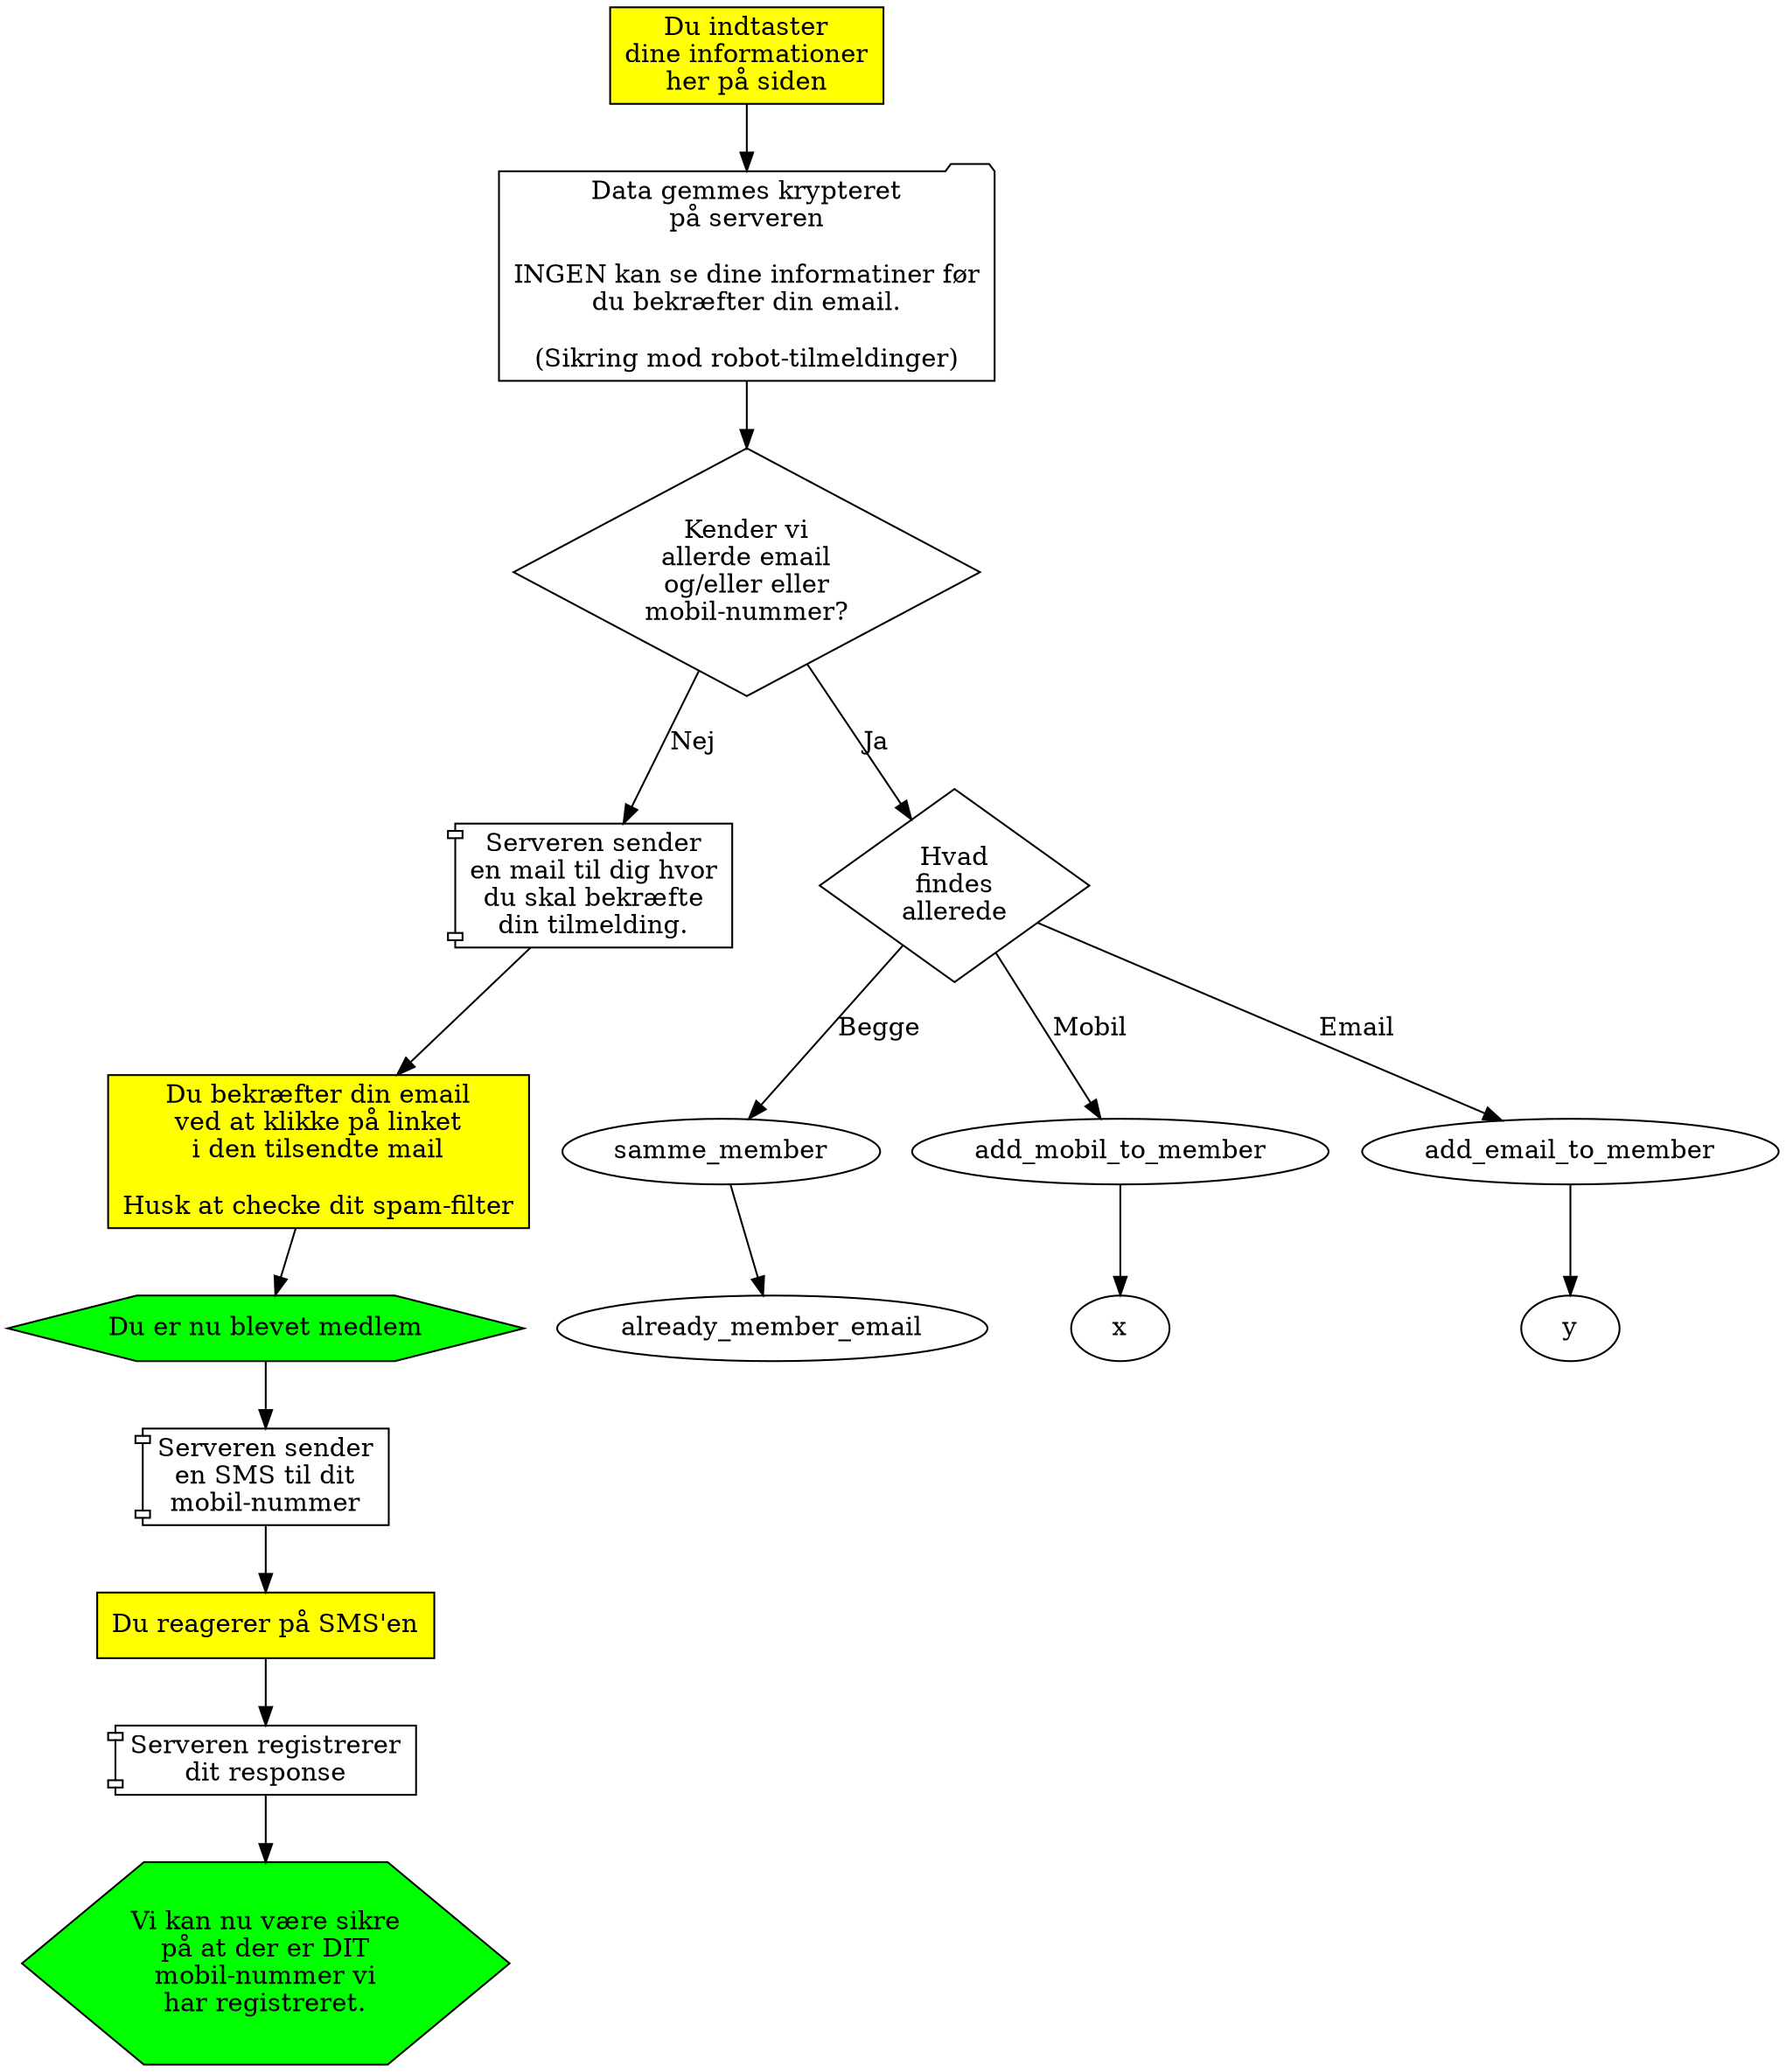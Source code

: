 digraph indmeldelse {
  { # Dine handlinger
    node [ shape=box style=filled fillcolor=yellow ];
    indtast                [label="Du indtaster\ndine informationer\nher på siden"];
    confirm_email          [label="Du bekræfter din email\nved at klikke på linket\ni den tilsendte mail\n\nHusk at checke dit spam-filter"];
    confirm_sms            [label="Du reagerer på SMS'en"];
  }
  send_tilmelding        [shape=folder label="Data gemmes krypteret\npå serveren\n\nINGEN kan se dine informatiner før\ndu bekræfter din email.\n\n(Sikring mod robot-tilmeldinger)"];
  { # Server-aktiviteter
    node [shape=component];
    server_sender_ny_email [label="Serveren sender\nen mail til dig hvor\ndu skal bekræfte\ndin tilmelding."];
    server_sender_sms      [label="Serveren sender\nen SMS til dit\nmobil-nummer"];
    sms_confirmed          [label="Serveren registrerer\ndit response"];
  }
  { # Results
    node [shape=hexagon   style=filled fillcolor=green ];
    du_biver_medlem  [label="Du er nu blevet medlem"];
    mobile_ok        [label="Vi kan nu være sikre\npå at der er DIT\nmobil-nummer vi\nhar registreret."]; 
  }
  { # Valg
    node [shape=diamond];
    findes_allerede        [label="Kender vi\nallerde email\nog/eller eller\nmobil-nummer?"];
    hvad_findes_allerede   [label="Hvad\nfindes\nallerede"];
  }

  indtast -> send_tilmelding -> findes_allerede;
                                findes_allerede -> server_sender_ny_email [label="Nej"];
                                                   server_sender_ny_email -> confirm_email -> du_biver_medlem -> server_sender_sms -> confirm_sms -> sms_confirmed ->mobile_ok;
                                findes_allerede -> hvad_findes_allerede   [label="Ja"];
                                                   hvad_findes_allerede-> samme_member         [label="Begge"];
                                                                          samme_member -> already_member_email;
                                                   hvad_findes_allerede -> add_mobil_to_member [label="Mobil"];
                                                                           add_mobil_to_member -> x;
                                                   hvad_findes_allerede -> add_email_to_member [label="Email"];
                                                                           add_email_to_member -> y;
}
